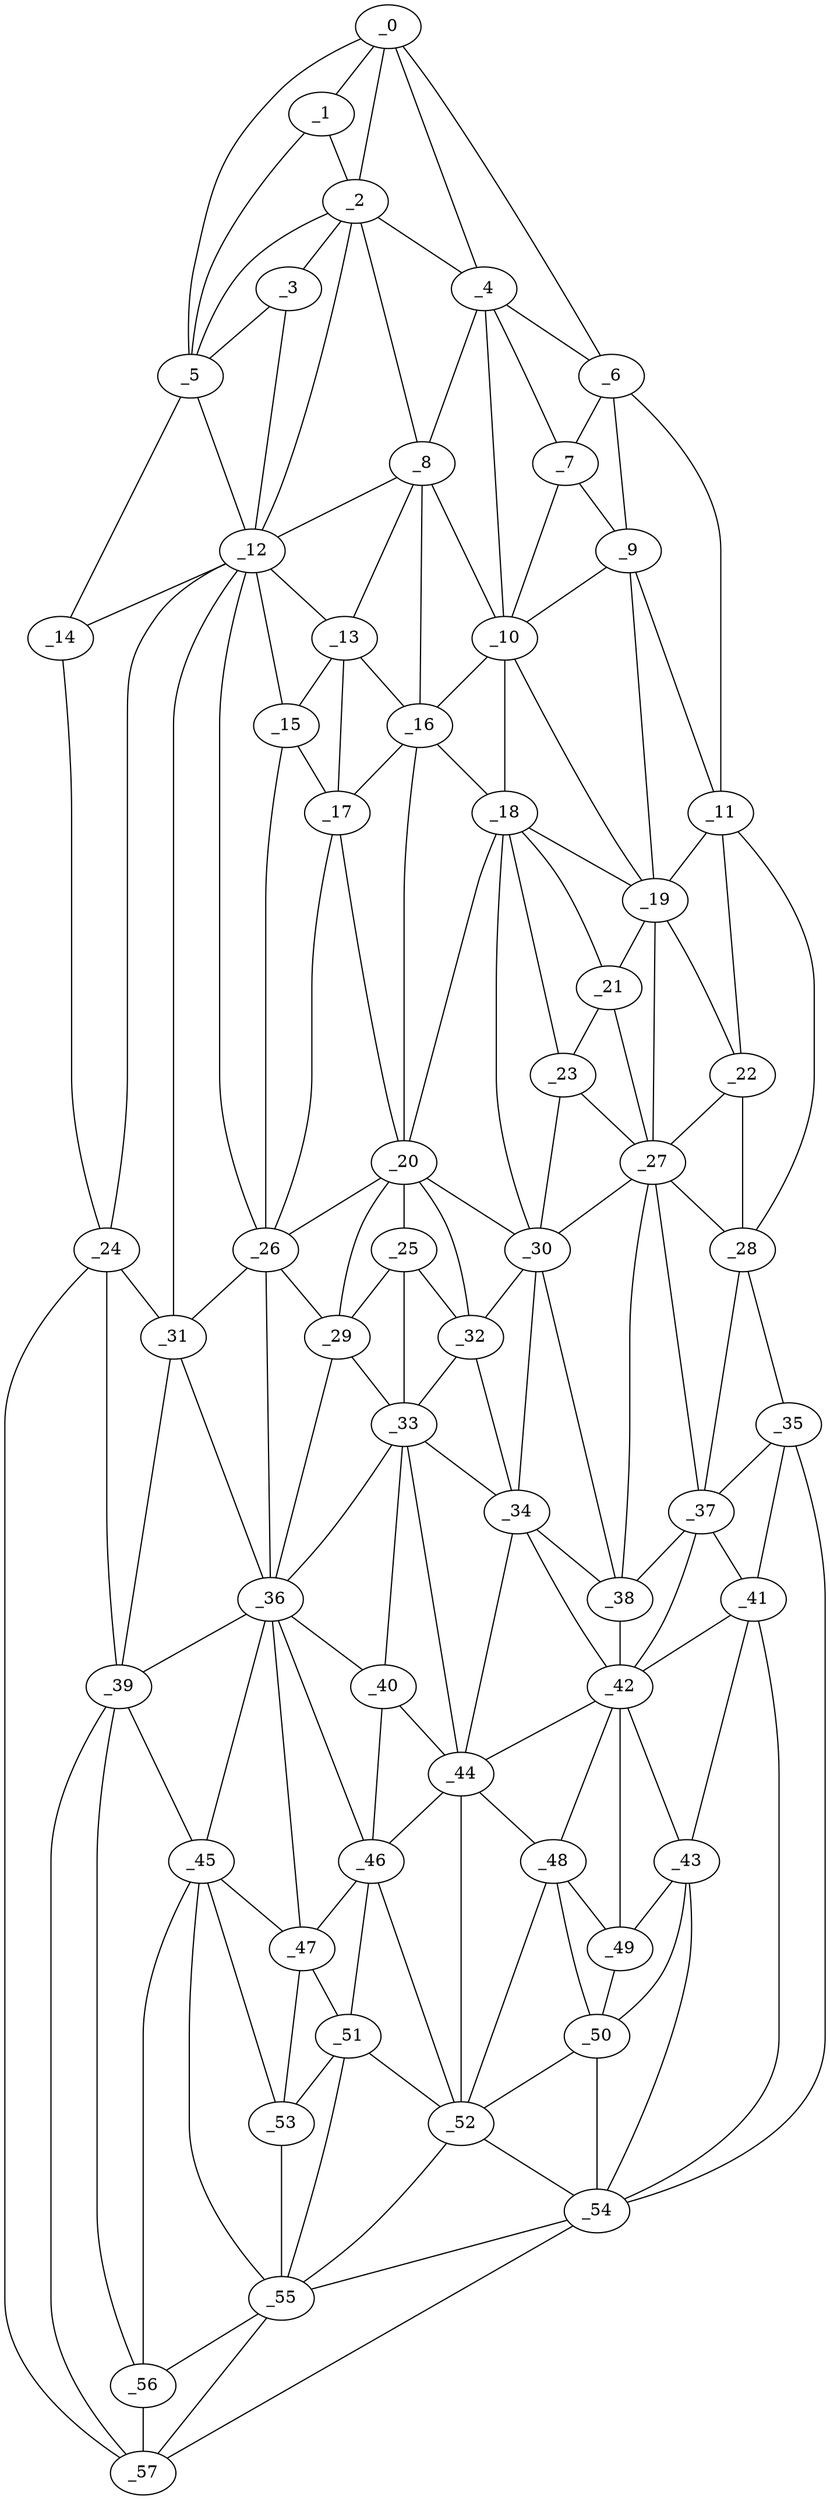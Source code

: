 graph "obj16__180.gxl" {
	_0	 [x=14,
		y=35];
	_1	 [x=19,
		y=32];
	_0 -- _1	 [valence=2];
	_2	 [x=29,
		y=32];
	_0 -- _2	 [valence=1];
	_4	 [x=38,
		y=82];
	_0 -- _4	 [valence=1];
	_5	 [x=39,
		y=17];
	_0 -- _5	 [valence=1];
	_6	 [x=40,
		y=101];
	_0 -- _6	 [valence=1];
	_1 -- _2	 [valence=2];
	_1 -- _5	 [valence=1];
	_3	 [x=38,
		y=29];
	_2 -- _3	 [valence=2];
	_2 -- _4	 [valence=1];
	_2 -- _5	 [valence=1];
	_8	 [x=48,
		y=74];
	_2 -- _8	 [valence=2];
	_12	 [x=52,
		y=39];
	_2 -- _12	 [valence=2];
	_3 -- _5	 [valence=2];
	_3 -- _12	 [valence=1];
	_4 -- _6	 [valence=2];
	_7	 [x=44,
		y=92];
	_4 -- _7	 [valence=1];
	_4 -- _8	 [valence=2];
	_10	 [x=51,
		y=91];
	_4 -- _10	 [valence=1];
	_5 -- _12	 [valence=2];
	_14	 [x=59,
		y=8];
	_5 -- _14	 [valence=1];
	_6 -- _7	 [valence=2];
	_9	 [x=50,
		y=103];
	_6 -- _9	 [valence=2];
	_11	 [x=51,
		y=108];
	_6 -- _11	 [valence=1];
	_7 -- _9	 [valence=1];
	_7 -- _10	 [valence=2];
	_8 -- _10	 [valence=1];
	_8 -- _12	 [valence=2];
	_13	 [x=54,
		y=69];
	_8 -- _13	 [valence=2];
	_16	 [x=60,
		y=80];
	_8 -- _16	 [valence=1];
	_9 -- _10	 [valence=1];
	_9 -- _11	 [valence=1];
	_19	 [x=70,
		y=99];
	_9 -- _19	 [valence=2];
	_10 -- _16	 [valence=2];
	_18	 [x=66,
		y=86];
	_10 -- _18	 [valence=2];
	_10 -- _19	 [valence=2];
	_11 -- _19	 [valence=2];
	_22	 [x=74,
		y=111];
	_11 -- _22	 [valence=2];
	_28	 [x=81,
		y=118];
	_11 -- _28	 [valence=1];
	_12 -- _13	 [valence=2];
	_12 -- _14	 [valence=2];
	_15	 [x=60,
		y=59];
	_12 -- _15	 [valence=1];
	_24	 [x=80,
		y=11];
	_12 -- _24	 [valence=2];
	_26	 [x=81,
		y=54];
	_12 -- _26	 [valence=2];
	_31	 [x=85,
		y=42];
	_12 -- _31	 [valence=2];
	_13 -- _15	 [valence=2];
	_13 -- _16	 [valence=2];
	_17	 [x=62,
		y=67];
	_13 -- _17	 [valence=1];
	_14 -- _24	 [valence=1];
	_15 -- _17	 [valence=1];
	_15 -- _26	 [valence=2];
	_16 -- _17	 [valence=2];
	_16 -- _18	 [valence=1];
	_20	 [x=73,
		y=73];
	_16 -- _20	 [valence=2];
	_17 -- _20	 [valence=1];
	_17 -- _26	 [valence=2];
	_18 -- _19	 [valence=2];
	_18 -- _20	 [valence=2];
	_21	 [x=73,
		y=96];
	_18 -- _21	 [valence=2];
	_23	 [x=79,
		y=95];
	_18 -- _23	 [valence=2];
	_30	 [x=84,
		y=89];
	_18 -- _30	 [valence=2];
	_19 -- _21	 [valence=2];
	_19 -- _22	 [valence=1];
	_27	 [x=81,
		y=102];
	_19 -- _27	 [valence=2];
	_25	 [x=80,
		y=71];
	_20 -- _25	 [valence=2];
	_20 -- _26	 [valence=2];
	_29	 [x=84,
		y=60];
	_20 -- _29	 [valence=2];
	_20 -- _30	 [valence=2];
	_32	 [x=86,
		y=78];
	_20 -- _32	 [valence=1];
	_21 -- _23	 [valence=2];
	_21 -- _27	 [valence=2];
	_22 -- _27	 [valence=1];
	_22 -- _28	 [valence=2];
	_23 -- _27	 [valence=2];
	_23 -- _30	 [valence=2];
	_24 -- _31	 [valence=2];
	_39	 [x=97,
		y=40];
	_24 -- _39	 [valence=2];
	_57	 [x=126,
		y=22];
	_24 -- _57	 [valence=1];
	_25 -- _29	 [valence=2];
	_25 -- _32	 [valence=2];
	_33	 [x=89,
		y=70];
	_25 -- _33	 [valence=2];
	_26 -- _29	 [valence=2];
	_26 -- _31	 [valence=1];
	_36	 [x=94,
		y=58];
	_26 -- _36	 [valence=2];
	_27 -- _28	 [valence=2];
	_27 -- _30	 [valence=2];
	_37	 [x=94,
		y=107];
	_27 -- _37	 [valence=1];
	_38	 [x=96,
		y=93];
	_27 -- _38	 [valence=2];
	_35	 [x=92,
		y=119];
	_28 -- _35	 [valence=1];
	_28 -- _37	 [valence=2];
	_29 -- _33	 [valence=2];
	_29 -- _36	 [valence=1];
	_30 -- _32	 [valence=2];
	_34	 [x=92,
		y=84];
	_30 -- _34	 [valence=2];
	_30 -- _38	 [valence=1];
	_31 -- _36	 [valence=2];
	_31 -- _39	 [valence=2];
	_32 -- _33	 [valence=1];
	_32 -- _34	 [valence=1];
	_33 -- _34	 [valence=1];
	_33 -- _36	 [valence=1];
	_40	 [x=100,
		y=63];
	_33 -- _40	 [valence=2];
	_44	 [x=107,
		y=69];
	_33 -- _44	 [valence=2];
	_34 -- _38	 [valence=2];
	_42	 [x=103,
		y=94];
	_34 -- _42	 [valence=2];
	_34 -- _44	 [valence=2];
	_35 -- _37	 [valence=1];
	_41	 [x=100,
		y=109];
	_35 -- _41	 [valence=1];
	_54	 [x=119,
		y=112];
	_35 -- _54	 [valence=1];
	_36 -- _39	 [valence=2];
	_36 -- _40	 [valence=2];
	_45	 [x=110,
		y=42];
	_36 -- _45	 [valence=1];
	_46	 [x=112,
		y=59];
	_36 -- _46	 [valence=2];
	_47	 [x=114,
		y=47];
	_36 -- _47	 [valence=2];
	_37 -- _38	 [valence=2];
	_37 -- _41	 [valence=2];
	_37 -- _42	 [valence=2];
	_38 -- _42	 [valence=2];
	_39 -- _45	 [valence=2];
	_56	 [x=125,
		y=28];
	_39 -- _56	 [valence=2];
	_39 -- _57	 [valence=2];
	_40 -- _44	 [valence=1];
	_40 -- _46	 [valence=1];
	_41 -- _42	 [valence=1];
	_43	 [x=106,
		y=106];
	_41 -- _43	 [valence=2];
	_41 -- _54	 [valence=1];
	_42 -- _43	 [valence=1];
	_42 -- _44	 [valence=2];
	_48	 [x=115,
		y=90];
	_42 -- _48	 [valence=2];
	_49	 [x=115,
		y=99];
	_42 -- _49	 [valence=2];
	_43 -- _49	 [valence=1];
	_50	 [x=117,
		y=104];
	_43 -- _50	 [valence=1];
	_43 -- _54	 [valence=2];
	_44 -- _46	 [valence=2];
	_44 -- _48	 [valence=1];
	_52	 [x=118,
		y=73];
	_44 -- _52	 [valence=1];
	_45 -- _47	 [valence=2];
	_53	 [x=119,
		y=43];
	_45 -- _53	 [valence=2];
	_55	 [x=124,
		y=37];
	_45 -- _55	 [valence=2];
	_45 -- _56	 [valence=1];
	_46 -- _47	 [valence=2];
	_51	 [x=118,
		y=57];
	_46 -- _51	 [valence=2];
	_46 -- _52	 [valence=1];
	_47 -- _51	 [valence=1];
	_47 -- _53	 [valence=2];
	_48 -- _49	 [valence=1];
	_48 -- _50	 [valence=1];
	_48 -- _52	 [valence=2];
	_49 -- _50	 [valence=2];
	_50 -- _52	 [valence=1];
	_50 -- _54	 [valence=2];
	_51 -- _52	 [valence=2];
	_51 -- _53	 [valence=2];
	_51 -- _55	 [valence=2];
	_52 -- _54	 [valence=2];
	_52 -- _55	 [valence=2];
	_53 -- _55	 [valence=2];
	_54 -- _55	 [valence=1];
	_54 -- _57	 [valence=1];
	_55 -- _56	 [valence=2];
	_55 -- _57	 [valence=2];
	_56 -- _57	 [valence=1];
}
